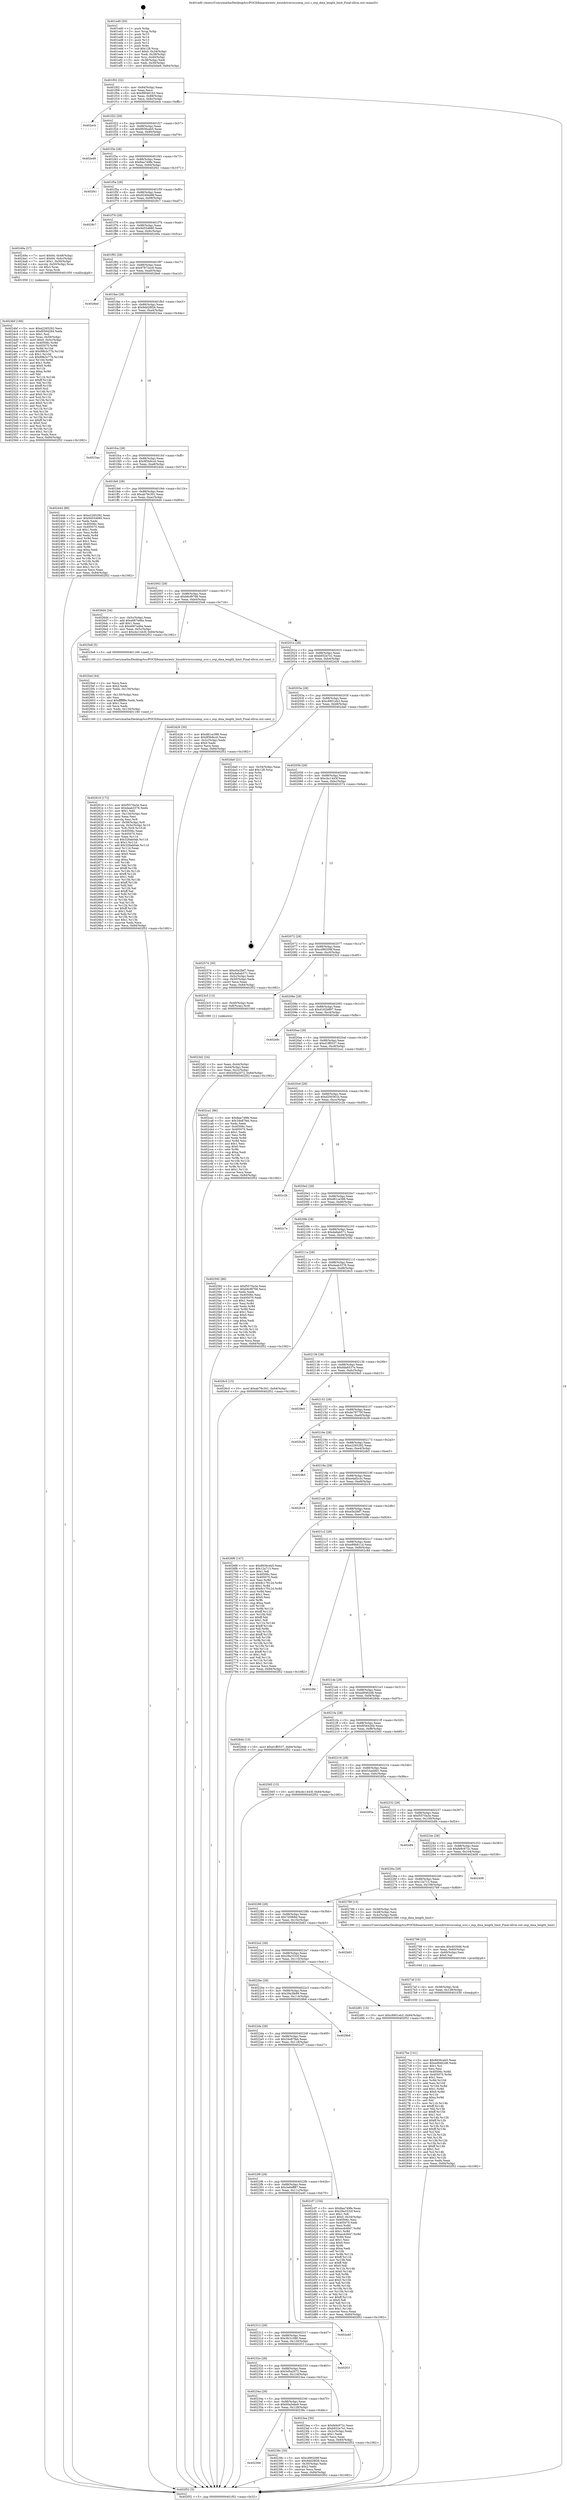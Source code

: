 digraph "0x401ed0" {
  label = "0x401ed0 (/mnt/c/Users/mathe/Desktop/tcc/POCII/binaries/extr_linuxdriversscsiesp_scsi.c_esp_dma_length_limit_Final-ollvm.out::main(0))"
  labelloc = "t"
  node[shape=record]

  Entry [label="",width=0.3,height=0.3,shape=circle,fillcolor=black,style=filled]
  "0x401f02" [label="{
     0x401f02 [32]\l
     | [instrs]\l
     &nbsp;&nbsp;0x401f02 \<+6\>: mov -0x84(%rbp),%eax\l
     &nbsp;&nbsp;0x401f08 \<+2\>: mov %eax,%ecx\l
     &nbsp;&nbsp;0x401f0a \<+6\>: sub $0x88046163,%ecx\l
     &nbsp;&nbsp;0x401f10 \<+6\>: mov %eax,-0x88(%rbp)\l
     &nbsp;&nbsp;0x401f16 \<+6\>: mov %ecx,-0x8c(%rbp)\l
     &nbsp;&nbsp;0x401f1c \<+6\>: je 0000000000402ecb \<main+0xffb\>\l
  }"]
  "0x402ecb" [label="{
     0x402ecb\l
  }", style=dashed]
  "0x401f22" [label="{
     0x401f22 [28]\l
     | [instrs]\l
     &nbsp;&nbsp;0x401f22 \<+5\>: jmp 0000000000401f27 \<main+0x57\>\l
     &nbsp;&nbsp;0x401f27 \<+6\>: mov -0x88(%rbp),%eax\l
     &nbsp;&nbsp;0x401f2d \<+5\>: sub $0x8936ceb5,%eax\l
     &nbsp;&nbsp;0x401f32 \<+6\>: mov %eax,-0x90(%rbp)\l
     &nbsp;&nbsp;0x401f38 \<+6\>: je 0000000000402e48 \<main+0xf78\>\l
  }"]
  Exit [label="",width=0.3,height=0.3,shape=circle,fillcolor=black,style=filled,peripheries=2]
  "0x402e48" [label="{
     0x402e48\l
  }", style=dashed]
  "0x401f3e" [label="{
     0x401f3e [28]\l
     | [instrs]\l
     &nbsp;&nbsp;0x401f3e \<+5\>: jmp 0000000000401f43 \<main+0x73\>\l
     &nbsp;&nbsp;0x401f43 \<+6\>: mov -0x88(%rbp),%eax\l
     &nbsp;&nbsp;0x401f49 \<+5\>: sub $0x8aa749fe,%eax\l
     &nbsp;&nbsp;0x401f4e \<+6\>: mov %eax,-0x94(%rbp)\l
     &nbsp;&nbsp;0x401f54 \<+6\>: je 0000000000402f41 \<main+0x1071\>\l
  }"]
  "0x4027be" [label="{
     0x4027be [141]\l
     | [instrs]\l
     &nbsp;&nbsp;0x4027be \<+5\>: mov $0x8936ceb5,%eax\l
     &nbsp;&nbsp;0x4027c3 \<+5\>: mov $0xed9462d6,%edx\l
     &nbsp;&nbsp;0x4027c8 \<+2\>: mov $0x1,%cl\l
     &nbsp;&nbsp;0x4027ca \<+2\>: xor %esi,%esi\l
     &nbsp;&nbsp;0x4027cc \<+8\>: mov 0x40506c,%r8d\l
     &nbsp;&nbsp;0x4027d4 \<+8\>: mov 0x405070,%r9d\l
     &nbsp;&nbsp;0x4027dc \<+3\>: sub $0x1,%esi\l
     &nbsp;&nbsp;0x4027df \<+3\>: mov %r8d,%r10d\l
     &nbsp;&nbsp;0x4027e2 \<+3\>: add %esi,%r10d\l
     &nbsp;&nbsp;0x4027e5 \<+4\>: imul %r10d,%r8d\l
     &nbsp;&nbsp;0x4027e9 \<+4\>: and $0x1,%r8d\l
     &nbsp;&nbsp;0x4027ed \<+4\>: cmp $0x0,%r8d\l
     &nbsp;&nbsp;0x4027f1 \<+4\>: sete %r11b\l
     &nbsp;&nbsp;0x4027f5 \<+4\>: cmp $0xa,%r9d\l
     &nbsp;&nbsp;0x4027f9 \<+3\>: setl %bl\l
     &nbsp;&nbsp;0x4027fc \<+3\>: mov %r11b,%r14b\l
     &nbsp;&nbsp;0x4027ff \<+4\>: xor $0xff,%r14b\l
     &nbsp;&nbsp;0x402803 \<+3\>: mov %bl,%r15b\l
     &nbsp;&nbsp;0x402806 \<+4\>: xor $0xff,%r15b\l
     &nbsp;&nbsp;0x40280a \<+3\>: xor $0x1,%cl\l
     &nbsp;&nbsp;0x40280d \<+3\>: mov %r14b,%r12b\l
     &nbsp;&nbsp;0x402810 \<+4\>: and $0xff,%r12b\l
     &nbsp;&nbsp;0x402814 \<+3\>: and %cl,%r11b\l
     &nbsp;&nbsp;0x402817 \<+3\>: mov %r15b,%r13b\l
     &nbsp;&nbsp;0x40281a \<+4\>: and $0xff,%r13b\l
     &nbsp;&nbsp;0x40281e \<+2\>: and %cl,%bl\l
     &nbsp;&nbsp;0x402820 \<+3\>: or %r11b,%r12b\l
     &nbsp;&nbsp;0x402823 \<+3\>: or %bl,%r13b\l
     &nbsp;&nbsp;0x402826 \<+3\>: xor %r13b,%r12b\l
     &nbsp;&nbsp;0x402829 \<+3\>: or %r15b,%r14b\l
     &nbsp;&nbsp;0x40282c \<+4\>: xor $0xff,%r14b\l
     &nbsp;&nbsp;0x402830 \<+3\>: or $0x1,%cl\l
     &nbsp;&nbsp;0x402833 \<+3\>: and %cl,%r14b\l
     &nbsp;&nbsp;0x402836 \<+3\>: or %r14b,%r12b\l
     &nbsp;&nbsp;0x402839 \<+4\>: test $0x1,%r12b\l
     &nbsp;&nbsp;0x40283d \<+3\>: cmovne %edx,%eax\l
     &nbsp;&nbsp;0x402840 \<+6\>: mov %eax,-0x84(%rbp)\l
     &nbsp;&nbsp;0x402846 \<+5\>: jmp 0000000000402f52 \<main+0x1082\>\l
  }"]
  "0x402f41" [label="{
     0x402f41\l
  }", style=dashed]
  "0x401f5a" [label="{
     0x401f5a [28]\l
     | [instrs]\l
     &nbsp;&nbsp;0x401f5a \<+5\>: jmp 0000000000401f5f \<main+0x8f\>\l
     &nbsp;&nbsp;0x401f5f \<+6\>: mov -0x88(%rbp),%eax\l
     &nbsp;&nbsp;0x401f65 \<+5\>: sub $0x92494d8f,%eax\l
     &nbsp;&nbsp;0x401f6a \<+6\>: mov %eax,-0x98(%rbp)\l
     &nbsp;&nbsp;0x401f70 \<+6\>: je 00000000004029c7 \<main+0xaf7\>\l
  }"]
  "0x4027af" [label="{
     0x4027af [15]\l
     | [instrs]\l
     &nbsp;&nbsp;0x4027af \<+4\>: mov -0x58(%rbp),%rdi\l
     &nbsp;&nbsp;0x4027b3 \<+6\>: mov %eax,-0x138(%rbp)\l
     &nbsp;&nbsp;0x4027b9 \<+5\>: call 0000000000401030 \<free@plt\>\l
     | [calls]\l
     &nbsp;&nbsp;0x401030 \{1\} (unknown)\l
  }"]
  "0x4029c7" [label="{
     0x4029c7\l
  }", style=dashed]
  "0x401f76" [label="{
     0x401f76 [28]\l
     | [instrs]\l
     &nbsp;&nbsp;0x401f76 \<+5\>: jmp 0000000000401f7b \<main+0xab\>\l
     &nbsp;&nbsp;0x401f7b \<+6\>: mov -0x88(%rbp),%eax\l
     &nbsp;&nbsp;0x401f81 \<+5\>: sub $0x94554680,%eax\l
     &nbsp;&nbsp;0x401f86 \<+6\>: mov %eax,-0x9c(%rbp)\l
     &nbsp;&nbsp;0x401f8c \<+6\>: je 000000000040249a \<main+0x5ca\>\l
  }"]
  "0x402798" [label="{
     0x402798 [23]\l
     | [instrs]\l
     &nbsp;&nbsp;0x402798 \<+10\>: movabs $0x4030d6,%rdi\l
     &nbsp;&nbsp;0x4027a2 \<+3\>: mov %eax,-0x60(%rbp)\l
     &nbsp;&nbsp;0x4027a5 \<+3\>: mov -0x60(%rbp),%esi\l
     &nbsp;&nbsp;0x4027a8 \<+2\>: mov $0x0,%al\l
     &nbsp;&nbsp;0x4027aa \<+5\>: call 0000000000401040 \<printf@plt\>\l
     | [calls]\l
     &nbsp;&nbsp;0x401040 \{1\} (unknown)\l
  }"]
  "0x40249a" [label="{
     0x40249a [37]\l
     | [instrs]\l
     &nbsp;&nbsp;0x40249a \<+7\>: movl $0x64,-0x48(%rbp)\l
     &nbsp;&nbsp;0x4024a1 \<+7\>: movl $0x64,-0x4c(%rbp)\l
     &nbsp;&nbsp;0x4024a8 \<+7\>: movl $0x1,-0x50(%rbp)\l
     &nbsp;&nbsp;0x4024af \<+4\>: movslq -0x50(%rbp),%rax\l
     &nbsp;&nbsp;0x4024b3 \<+4\>: shl $0x3,%rax\l
     &nbsp;&nbsp;0x4024b7 \<+3\>: mov %rax,%rdi\l
     &nbsp;&nbsp;0x4024ba \<+5\>: call 0000000000401050 \<malloc@plt\>\l
     | [calls]\l
     &nbsp;&nbsp;0x401050 \{1\} (unknown)\l
  }"]
  "0x401f92" [label="{
     0x401f92 [28]\l
     | [instrs]\l
     &nbsp;&nbsp;0x401f92 \<+5\>: jmp 0000000000401f97 \<main+0xc7\>\l
     &nbsp;&nbsp;0x401f97 \<+6\>: mov -0x88(%rbp),%eax\l
     &nbsp;&nbsp;0x401f9d \<+5\>: sub $0x97872ec9,%eax\l
     &nbsp;&nbsp;0x401fa2 \<+6\>: mov %eax,-0xa0(%rbp)\l
     &nbsp;&nbsp;0x401fa8 \<+6\>: je 00000000004028ed \<main+0xa1d\>\l
  }"]
  "0x402619" [label="{
     0x402619 [172]\l
     | [instrs]\l
     &nbsp;&nbsp;0x402619 \<+5\>: mov $0xf5570a3e,%ecx\l
     &nbsp;&nbsp;0x40261e \<+5\>: mov $0xdaab3376,%edx\l
     &nbsp;&nbsp;0x402623 \<+3\>: mov $0x1,%dil\l
     &nbsp;&nbsp;0x402626 \<+6\>: mov -0x134(%rbp),%esi\l
     &nbsp;&nbsp;0x40262c \<+3\>: imul %eax,%esi\l
     &nbsp;&nbsp;0x40262f \<+3\>: movslq %esi,%r8\l
     &nbsp;&nbsp;0x402632 \<+4\>: mov -0x58(%rbp),%r9\l
     &nbsp;&nbsp;0x402636 \<+4\>: movslq -0x5c(%rbp),%r10\l
     &nbsp;&nbsp;0x40263a \<+4\>: mov %r8,(%r9,%r10,8)\l
     &nbsp;&nbsp;0x40263e \<+7\>: mov 0x40506c,%eax\l
     &nbsp;&nbsp;0x402645 \<+7\>: mov 0x405070,%esi\l
     &nbsp;&nbsp;0x40264c \<+3\>: mov %eax,%r11d\l
     &nbsp;&nbsp;0x40264f \<+7\>: sub $0x326ab0ab,%r11d\l
     &nbsp;&nbsp;0x402656 \<+4\>: sub $0x1,%r11d\l
     &nbsp;&nbsp;0x40265a \<+7\>: add $0x326ab0ab,%r11d\l
     &nbsp;&nbsp;0x402661 \<+4\>: imul %r11d,%eax\l
     &nbsp;&nbsp;0x402665 \<+3\>: and $0x1,%eax\l
     &nbsp;&nbsp;0x402668 \<+3\>: cmp $0x0,%eax\l
     &nbsp;&nbsp;0x40266b \<+3\>: sete %bl\l
     &nbsp;&nbsp;0x40266e \<+3\>: cmp $0xa,%esi\l
     &nbsp;&nbsp;0x402671 \<+4\>: setl %r14b\l
     &nbsp;&nbsp;0x402675 \<+3\>: mov %bl,%r15b\l
     &nbsp;&nbsp;0x402678 \<+4\>: xor $0xff,%r15b\l
     &nbsp;&nbsp;0x40267c \<+3\>: mov %r14b,%r12b\l
     &nbsp;&nbsp;0x40267f \<+4\>: xor $0xff,%r12b\l
     &nbsp;&nbsp;0x402683 \<+4\>: xor $0x1,%dil\l
     &nbsp;&nbsp;0x402687 \<+3\>: mov %r15b,%r13b\l
     &nbsp;&nbsp;0x40268a \<+4\>: and $0xff,%r13b\l
     &nbsp;&nbsp;0x40268e \<+3\>: and %dil,%bl\l
     &nbsp;&nbsp;0x402691 \<+3\>: mov %r12b,%al\l
     &nbsp;&nbsp;0x402694 \<+2\>: and $0xff,%al\l
     &nbsp;&nbsp;0x402696 \<+3\>: and %dil,%r14b\l
     &nbsp;&nbsp;0x402699 \<+3\>: or %bl,%r13b\l
     &nbsp;&nbsp;0x40269c \<+3\>: or %r14b,%al\l
     &nbsp;&nbsp;0x40269f \<+3\>: xor %al,%r13b\l
     &nbsp;&nbsp;0x4026a2 \<+3\>: or %r12b,%r15b\l
     &nbsp;&nbsp;0x4026a5 \<+4\>: xor $0xff,%r15b\l
     &nbsp;&nbsp;0x4026a9 \<+4\>: or $0x1,%dil\l
     &nbsp;&nbsp;0x4026ad \<+3\>: and %dil,%r15b\l
     &nbsp;&nbsp;0x4026b0 \<+3\>: or %r15b,%r13b\l
     &nbsp;&nbsp;0x4026b3 \<+4\>: test $0x1,%r13b\l
     &nbsp;&nbsp;0x4026b7 \<+3\>: cmovne %edx,%ecx\l
     &nbsp;&nbsp;0x4026ba \<+6\>: mov %ecx,-0x84(%rbp)\l
     &nbsp;&nbsp;0x4026c0 \<+5\>: jmp 0000000000402f52 \<main+0x1082\>\l
  }"]
  "0x4028ed" [label="{
     0x4028ed\l
  }", style=dashed]
  "0x401fae" [label="{
     0x401fae [28]\l
     | [instrs]\l
     &nbsp;&nbsp;0x401fae \<+5\>: jmp 0000000000401fb3 \<main+0xe3\>\l
     &nbsp;&nbsp;0x401fb3 \<+6\>: mov -0x88(%rbp),%eax\l
     &nbsp;&nbsp;0x401fb9 \<+5\>: sub $0x9dd28f26,%eax\l
     &nbsp;&nbsp;0x401fbe \<+6\>: mov %eax,-0xa4(%rbp)\l
     &nbsp;&nbsp;0x401fc4 \<+6\>: je 00000000004023aa \<main+0x4da\>\l
  }"]
  "0x4025ed" [label="{
     0x4025ed [44]\l
     | [instrs]\l
     &nbsp;&nbsp;0x4025ed \<+2\>: xor %ecx,%ecx\l
     &nbsp;&nbsp;0x4025ef \<+5\>: mov $0x2,%edx\l
     &nbsp;&nbsp;0x4025f4 \<+6\>: mov %edx,-0x130(%rbp)\l
     &nbsp;&nbsp;0x4025fa \<+1\>: cltd\l
     &nbsp;&nbsp;0x4025fb \<+6\>: mov -0x130(%rbp),%esi\l
     &nbsp;&nbsp;0x402601 \<+2\>: idiv %esi\l
     &nbsp;&nbsp;0x402603 \<+6\>: imul $0xfffffffe,%edx,%edx\l
     &nbsp;&nbsp;0x402609 \<+3\>: sub $0x1,%ecx\l
     &nbsp;&nbsp;0x40260c \<+2\>: sub %ecx,%edx\l
     &nbsp;&nbsp;0x40260e \<+6\>: mov %edx,-0x134(%rbp)\l
     &nbsp;&nbsp;0x402614 \<+5\>: call 0000000000401160 \<next_i\>\l
     | [calls]\l
     &nbsp;&nbsp;0x401160 \{1\} (/mnt/c/Users/mathe/Desktop/tcc/POCII/binaries/extr_linuxdriversscsiesp_scsi.c_esp_dma_length_limit_Final-ollvm.out::next_i)\l
  }"]
  "0x4023aa" [label="{
     0x4023aa\l
  }", style=dashed]
  "0x401fca" [label="{
     0x401fca [28]\l
     | [instrs]\l
     &nbsp;&nbsp;0x401fca \<+5\>: jmp 0000000000401fcf \<main+0xff\>\l
     &nbsp;&nbsp;0x401fcf \<+6\>: mov -0x88(%rbp),%eax\l
     &nbsp;&nbsp;0x401fd5 \<+5\>: sub $0x9f3b9cc0,%eax\l
     &nbsp;&nbsp;0x401fda \<+6\>: mov %eax,-0xa8(%rbp)\l
     &nbsp;&nbsp;0x401fe0 \<+6\>: je 0000000000402444 \<main+0x574\>\l
  }"]
  "0x4024bf" [label="{
     0x4024bf [166]\l
     | [instrs]\l
     &nbsp;&nbsp;0x4024bf \<+5\>: mov $0xe2265292,%ecx\l
     &nbsp;&nbsp;0x4024c4 \<+5\>: mov $0xf0564284,%edx\l
     &nbsp;&nbsp;0x4024c9 \<+3\>: mov $0x1,%sil\l
     &nbsp;&nbsp;0x4024cc \<+4\>: mov %rax,-0x58(%rbp)\l
     &nbsp;&nbsp;0x4024d0 \<+7\>: movl $0x0,-0x5c(%rbp)\l
     &nbsp;&nbsp;0x4024d7 \<+8\>: mov 0x40506c,%r8d\l
     &nbsp;&nbsp;0x4024df \<+8\>: mov 0x405070,%r9d\l
     &nbsp;&nbsp;0x4024e7 \<+3\>: mov %r8d,%r10d\l
     &nbsp;&nbsp;0x4024ea \<+7\>: add $0x99b3c77b,%r10d\l
     &nbsp;&nbsp;0x4024f1 \<+4\>: sub $0x1,%r10d\l
     &nbsp;&nbsp;0x4024f5 \<+7\>: sub $0x99b3c77b,%r10d\l
     &nbsp;&nbsp;0x4024fc \<+4\>: imul %r10d,%r8d\l
     &nbsp;&nbsp;0x402500 \<+4\>: and $0x1,%r8d\l
     &nbsp;&nbsp;0x402504 \<+4\>: cmp $0x0,%r8d\l
     &nbsp;&nbsp;0x402508 \<+4\>: sete %r11b\l
     &nbsp;&nbsp;0x40250c \<+4\>: cmp $0xa,%r9d\l
     &nbsp;&nbsp;0x402510 \<+3\>: setl %bl\l
     &nbsp;&nbsp;0x402513 \<+3\>: mov %r11b,%r14b\l
     &nbsp;&nbsp;0x402516 \<+4\>: xor $0xff,%r14b\l
     &nbsp;&nbsp;0x40251a \<+3\>: mov %bl,%r15b\l
     &nbsp;&nbsp;0x40251d \<+4\>: xor $0xff,%r15b\l
     &nbsp;&nbsp;0x402521 \<+4\>: xor $0x0,%sil\l
     &nbsp;&nbsp;0x402525 \<+3\>: mov %r14b,%r12b\l
     &nbsp;&nbsp;0x402528 \<+4\>: and $0x0,%r12b\l
     &nbsp;&nbsp;0x40252c \<+3\>: and %sil,%r11b\l
     &nbsp;&nbsp;0x40252f \<+3\>: mov %r15b,%r13b\l
     &nbsp;&nbsp;0x402532 \<+4\>: and $0x0,%r13b\l
     &nbsp;&nbsp;0x402536 \<+3\>: and %sil,%bl\l
     &nbsp;&nbsp;0x402539 \<+3\>: or %r11b,%r12b\l
     &nbsp;&nbsp;0x40253c \<+3\>: or %bl,%r13b\l
     &nbsp;&nbsp;0x40253f \<+3\>: xor %r13b,%r12b\l
     &nbsp;&nbsp;0x402542 \<+3\>: or %r15b,%r14b\l
     &nbsp;&nbsp;0x402545 \<+4\>: xor $0xff,%r14b\l
     &nbsp;&nbsp;0x402549 \<+4\>: or $0x0,%sil\l
     &nbsp;&nbsp;0x40254d \<+3\>: and %sil,%r14b\l
     &nbsp;&nbsp;0x402550 \<+3\>: or %r14b,%r12b\l
     &nbsp;&nbsp;0x402553 \<+4\>: test $0x1,%r12b\l
     &nbsp;&nbsp;0x402557 \<+3\>: cmovne %edx,%ecx\l
     &nbsp;&nbsp;0x40255a \<+6\>: mov %ecx,-0x84(%rbp)\l
     &nbsp;&nbsp;0x402560 \<+5\>: jmp 0000000000402f52 \<main+0x1082\>\l
  }"]
  "0x402444" [label="{
     0x402444 [86]\l
     | [instrs]\l
     &nbsp;&nbsp;0x402444 \<+5\>: mov $0xe2265292,%eax\l
     &nbsp;&nbsp;0x402449 \<+5\>: mov $0x94554680,%ecx\l
     &nbsp;&nbsp;0x40244e \<+2\>: xor %edx,%edx\l
     &nbsp;&nbsp;0x402450 \<+7\>: mov 0x40506c,%esi\l
     &nbsp;&nbsp;0x402457 \<+7\>: mov 0x405070,%edi\l
     &nbsp;&nbsp;0x40245e \<+3\>: sub $0x1,%edx\l
     &nbsp;&nbsp;0x402461 \<+3\>: mov %esi,%r8d\l
     &nbsp;&nbsp;0x402464 \<+3\>: add %edx,%r8d\l
     &nbsp;&nbsp;0x402467 \<+4\>: imul %r8d,%esi\l
     &nbsp;&nbsp;0x40246b \<+3\>: and $0x1,%esi\l
     &nbsp;&nbsp;0x40246e \<+3\>: cmp $0x0,%esi\l
     &nbsp;&nbsp;0x402471 \<+4\>: sete %r9b\l
     &nbsp;&nbsp;0x402475 \<+3\>: cmp $0xa,%edi\l
     &nbsp;&nbsp;0x402478 \<+4\>: setl %r10b\l
     &nbsp;&nbsp;0x40247c \<+3\>: mov %r9b,%r11b\l
     &nbsp;&nbsp;0x40247f \<+3\>: and %r10b,%r11b\l
     &nbsp;&nbsp;0x402482 \<+3\>: xor %r10b,%r9b\l
     &nbsp;&nbsp;0x402485 \<+3\>: or %r9b,%r11b\l
     &nbsp;&nbsp;0x402488 \<+4\>: test $0x1,%r11b\l
     &nbsp;&nbsp;0x40248c \<+3\>: cmovne %ecx,%eax\l
     &nbsp;&nbsp;0x40248f \<+6\>: mov %eax,-0x84(%rbp)\l
     &nbsp;&nbsp;0x402495 \<+5\>: jmp 0000000000402f52 \<main+0x1082\>\l
  }"]
  "0x401fe6" [label="{
     0x401fe6 [28]\l
     | [instrs]\l
     &nbsp;&nbsp;0x401fe6 \<+5\>: jmp 0000000000401feb \<main+0x11b\>\l
     &nbsp;&nbsp;0x401feb \<+6\>: mov -0x88(%rbp),%eax\l
     &nbsp;&nbsp;0x401ff1 \<+5\>: sub $0xab79c301,%eax\l
     &nbsp;&nbsp;0x401ff6 \<+6\>: mov %eax,-0xac(%rbp)\l
     &nbsp;&nbsp;0x401ffc \<+6\>: je 00000000004026d4 \<main+0x804\>\l
  }"]
  "0x4023d2" [label="{
     0x4023d2 [24]\l
     | [instrs]\l
     &nbsp;&nbsp;0x4023d2 \<+3\>: mov %eax,-0x44(%rbp)\l
     &nbsp;&nbsp;0x4023d5 \<+3\>: mov -0x44(%rbp),%eax\l
     &nbsp;&nbsp;0x4023d8 \<+3\>: mov %eax,-0x2c(%rbp)\l
     &nbsp;&nbsp;0x4023db \<+10\>: movl $0x5d5a2072,-0x84(%rbp)\l
     &nbsp;&nbsp;0x4023e5 \<+5\>: jmp 0000000000402f52 \<main+0x1082\>\l
  }"]
  "0x4026d4" [label="{
     0x4026d4 [34]\l
     | [instrs]\l
     &nbsp;&nbsp;0x4026d4 \<+3\>: mov -0x5c(%rbp),%eax\l
     &nbsp;&nbsp;0x4026d7 \<+5\>: add $0xe687a46a,%eax\l
     &nbsp;&nbsp;0x4026dc \<+3\>: add $0x1,%eax\l
     &nbsp;&nbsp;0x4026df \<+5\>: sub $0xe687a46a,%eax\l
     &nbsp;&nbsp;0x4026e4 \<+3\>: mov %eax,-0x5c(%rbp)\l
     &nbsp;&nbsp;0x4026e7 \<+10\>: movl $0xcbc1443f,-0x84(%rbp)\l
     &nbsp;&nbsp;0x4026f1 \<+5\>: jmp 0000000000402f52 \<main+0x1082\>\l
  }"]
  "0x402002" [label="{
     0x402002 [28]\l
     | [instrs]\l
     &nbsp;&nbsp;0x402002 \<+5\>: jmp 0000000000402007 \<main+0x137\>\l
     &nbsp;&nbsp;0x402007 \<+6\>: mov -0x88(%rbp),%eax\l
     &nbsp;&nbsp;0x40200d \<+5\>: sub $0xb6cf9768,%eax\l
     &nbsp;&nbsp;0x402012 \<+6\>: mov %eax,-0xb0(%rbp)\l
     &nbsp;&nbsp;0x402018 \<+6\>: je 00000000004025e8 \<main+0x718\>\l
  }"]
  "0x401ed0" [label="{
     0x401ed0 [50]\l
     | [instrs]\l
     &nbsp;&nbsp;0x401ed0 \<+1\>: push %rbp\l
     &nbsp;&nbsp;0x401ed1 \<+3\>: mov %rsp,%rbp\l
     &nbsp;&nbsp;0x401ed4 \<+2\>: push %r15\l
     &nbsp;&nbsp;0x401ed6 \<+2\>: push %r14\l
     &nbsp;&nbsp;0x401ed8 \<+2\>: push %r13\l
     &nbsp;&nbsp;0x401eda \<+2\>: push %r12\l
     &nbsp;&nbsp;0x401edc \<+1\>: push %rbx\l
     &nbsp;&nbsp;0x401edd \<+7\>: sub $0x128,%rsp\l
     &nbsp;&nbsp;0x401ee4 \<+7\>: movl $0x0,-0x34(%rbp)\l
     &nbsp;&nbsp;0x401eeb \<+3\>: mov %edi,-0x38(%rbp)\l
     &nbsp;&nbsp;0x401eee \<+4\>: mov %rsi,-0x40(%rbp)\l
     &nbsp;&nbsp;0x401ef2 \<+3\>: mov -0x38(%rbp),%edi\l
     &nbsp;&nbsp;0x401ef5 \<+3\>: mov %edi,-0x30(%rbp)\l
     &nbsp;&nbsp;0x401ef8 \<+10\>: movl $0x60a5ebe9,-0x84(%rbp)\l
  }"]
  "0x4025e8" [label="{
     0x4025e8 [5]\l
     | [instrs]\l
     &nbsp;&nbsp;0x4025e8 \<+5\>: call 0000000000401160 \<next_i\>\l
     | [calls]\l
     &nbsp;&nbsp;0x401160 \{1\} (/mnt/c/Users/mathe/Desktop/tcc/POCII/binaries/extr_linuxdriversscsiesp_scsi.c_esp_dma_length_limit_Final-ollvm.out::next_i)\l
  }"]
  "0x40201e" [label="{
     0x40201e [28]\l
     | [instrs]\l
     &nbsp;&nbsp;0x40201e \<+5\>: jmp 0000000000402023 \<main+0x153\>\l
     &nbsp;&nbsp;0x402023 \<+6\>: mov -0x88(%rbp),%eax\l
     &nbsp;&nbsp;0x402029 \<+5\>: sub $0xb932e7e1,%eax\l
     &nbsp;&nbsp;0x40202e \<+6\>: mov %eax,-0xb4(%rbp)\l
     &nbsp;&nbsp;0x402034 \<+6\>: je 0000000000402426 \<main+0x556\>\l
  }"]
  "0x402f52" [label="{
     0x402f52 [5]\l
     | [instrs]\l
     &nbsp;&nbsp;0x402f52 \<+5\>: jmp 0000000000401f02 \<main+0x32\>\l
  }"]
  "0x402426" [label="{
     0x402426 [30]\l
     | [instrs]\l
     &nbsp;&nbsp;0x402426 \<+5\>: mov $0xd81ce388,%eax\l
     &nbsp;&nbsp;0x40242b \<+5\>: mov $0x9f3b9cc0,%ecx\l
     &nbsp;&nbsp;0x402430 \<+3\>: mov -0x2c(%rbp),%edx\l
     &nbsp;&nbsp;0x402433 \<+3\>: cmp $0x0,%edx\l
     &nbsp;&nbsp;0x402436 \<+3\>: cmove %ecx,%eax\l
     &nbsp;&nbsp;0x402439 \<+6\>: mov %eax,-0x84(%rbp)\l
     &nbsp;&nbsp;0x40243f \<+5\>: jmp 0000000000402f52 \<main+0x1082\>\l
  }"]
  "0x40203a" [label="{
     0x40203a [28]\l
     | [instrs]\l
     &nbsp;&nbsp;0x40203a \<+5\>: jmp 000000000040203f \<main+0x16f\>\l
     &nbsp;&nbsp;0x40203f \<+6\>: mov -0x88(%rbp),%eax\l
     &nbsp;&nbsp;0x402045 \<+5\>: sub $0xc8901eb3,%eax\l
     &nbsp;&nbsp;0x40204a \<+6\>: mov %eax,-0xb8(%rbp)\l
     &nbsp;&nbsp;0x402050 \<+6\>: je 0000000000402da0 \<main+0xed0\>\l
  }"]
  "0x402366" [label="{
     0x402366\l
  }", style=dashed]
  "0x402da0" [label="{
     0x402da0 [21]\l
     | [instrs]\l
     &nbsp;&nbsp;0x402da0 \<+3\>: mov -0x34(%rbp),%eax\l
     &nbsp;&nbsp;0x402da3 \<+7\>: add $0x128,%rsp\l
     &nbsp;&nbsp;0x402daa \<+1\>: pop %rbx\l
     &nbsp;&nbsp;0x402dab \<+2\>: pop %r12\l
     &nbsp;&nbsp;0x402dad \<+2\>: pop %r13\l
     &nbsp;&nbsp;0x402daf \<+2\>: pop %r14\l
     &nbsp;&nbsp;0x402db1 \<+2\>: pop %r15\l
     &nbsp;&nbsp;0x402db3 \<+1\>: pop %rbp\l
     &nbsp;&nbsp;0x402db4 \<+1\>: ret\l
  }"]
  "0x402056" [label="{
     0x402056 [28]\l
     | [instrs]\l
     &nbsp;&nbsp;0x402056 \<+5\>: jmp 000000000040205b \<main+0x18b\>\l
     &nbsp;&nbsp;0x40205b \<+6\>: mov -0x88(%rbp),%eax\l
     &nbsp;&nbsp;0x402061 \<+5\>: sub $0xcbc1443f,%eax\l
     &nbsp;&nbsp;0x402066 \<+6\>: mov %eax,-0xbc(%rbp)\l
     &nbsp;&nbsp;0x40206c \<+6\>: je 0000000000402574 \<main+0x6a4\>\l
  }"]
  "0x40238c" [label="{
     0x40238c [30]\l
     | [instrs]\l
     &nbsp;&nbsp;0x40238c \<+5\>: mov $0xcd90209f,%eax\l
     &nbsp;&nbsp;0x402391 \<+5\>: mov $0x9dd28f26,%ecx\l
     &nbsp;&nbsp;0x402396 \<+3\>: mov -0x30(%rbp),%edx\l
     &nbsp;&nbsp;0x402399 \<+3\>: cmp $0x2,%edx\l
     &nbsp;&nbsp;0x40239c \<+3\>: cmovne %ecx,%eax\l
     &nbsp;&nbsp;0x40239f \<+6\>: mov %eax,-0x84(%rbp)\l
     &nbsp;&nbsp;0x4023a5 \<+5\>: jmp 0000000000402f52 \<main+0x1082\>\l
  }"]
  "0x402574" [label="{
     0x402574 [30]\l
     | [instrs]\l
     &nbsp;&nbsp;0x402574 \<+5\>: mov $0xe5e2fef7,%eax\l
     &nbsp;&nbsp;0x402579 \<+5\>: mov $0xda6ab571,%ecx\l
     &nbsp;&nbsp;0x40257e \<+3\>: mov -0x5c(%rbp),%edx\l
     &nbsp;&nbsp;0x402581 \<+3\>: cmp -0x50(%rbp),%edx\l
     &nbsp;&nbsp;0x402584 \<+3\>: cmovl %ecx,%eax\l
     &nbsp;&nbsp;0x402587 \<+6\>: mov %eax,-0x84(%rbp)\l
     &nbsp;&nbsp;0x40258d \<+5\>: jmp 0000000000402f52 \<main+0x1082\>\l
  }"]
  "0x402072" [label="{
     0x402072 [28]\l
     | [instrs]\l
     &nbsp;&nbsp;0x402072 \<+5\>: jmp 0000000000402077 \<main+0x1a7\>\l
     &nbsp;&nbsp;0x402077 \<+6\>: mov -0x88(%rbp),%eax\l
     &nbsp;&nbsp;0x40207d \<+5\>: sub $0xcd90209f,%eax\l
     &nbsp;&nbsp;0x402082 \<+6\>: mov %eax,-0xc0(%rbp)\l
     &nbsp;&nbsp;0x402088 \<+6\>: je 00000000004023c5 \<main+0x4f5\>\l
  }"]
  "0x40234a" [label="{
     0x40234a [28]\l
     | [instrs]\l
     &nbsp;&nbsp;0x40234a \<+5\>: jmp 000000000040234f \<main+0x47f\>\l
     &nbsp;&nbsp;0x40234f \<+6\>: mov -0x88(%rbp),%eax\l
     &nbsp;&nbsp;0x402355 \<+5\>: sub $0x60a5ebe9,%eax\l
     &nbsp;&nbsp;0x40235a \<+6\>: mov %eax,-0x128(%rbp)\l
     &nbsp;&nbsp;0x402360 \<+6\>: je 000000000040238c \<main+0x4bc\>\l
  }"]
  "0x4023c5" [label="{
     0x4023c5 [13]\l
     | [instrs]\l
     &nbsp;&nbsp;0x4023c5 \<+4\>: mov -0x40(%rbp),%rax\l
     &nbsp;&nbsp;0x4023c9 \<+4\>: mov 0x8(%rax),%rdi\l
     &nbsp;&nbsp;0x4023cd \<+5\>: call 0000000000401060 \<atoi@plt\>\l
     | [calls]\l
     &nbsp;&nbsp;0x401060 \{1\} (unknown)\l
  }"]
  "0x40208e" [label="{
     0x40208e [28]\l
     | [instrs]\l
     &nbsp;&nbsp;0x40208e \<+5\>: jmp 0000000000402093 \<main+0x1c3\>\l
     &nbsp;&nbsp;0x402093 \<+6\>: mov -0x88(%rbp),%eax\l
     &nbsp;&nbsp;0x402099 \<+5\>: sub $0xd162b897,%eax\l
     &nbsp;&nbsp;0x40209e \<+6\>: mov %eax,-0xc4(%rbp)\l
     &nbsp;&nbsp;0x4020a4 \<+6\>: je 0000000000402e8c \<main+0xfbc\>\l
  }"]
  "0x4023ea" [label="{
     0x4023ea [30]\l
     | [instrs]\l
     &nbsp;&nbsp;0x4023ea \<+5\>: mov $0xfe9c972c,%eax\l
     &nbsp;&nbsp;0x4023ef \<+5\>: mov $0xb932e7e1,%ecx\l
     &nbsp;&nbsp;0x4023f4 \<+3\>: mov -0x2c(%rbp),%edx\l
     &nbsp;&nbsp;0x4023f7 \<+3\>: cmp $0x1,%edx\l
     &nbsp;&nbsp;0x4023fa \<+3\>: cmovl %ecx,%eax\l
     &nbsp;&nbsp;0x4023fd \<+6\>: mov %eax,-0x84(%rbp)\l
     &nbsp;&nbsp;0x402403 \<+5\>: jmp 0000000000402f52 \<main+0x1082\>\l
  }"]
  "0x402e8c" [label="{
     0x402e8c\l
  }", style=dashed]
  "0x4020aa" [label="{
     0x4020aa [28]\l
     | [instrs]\l
     &nbsp;&nbsp;0x4020aa \<+5\>: jmp 00000000004020af \<main+0x1df\>\l
     &nbsp;&nbsp;0x4020af \<+6\>: mov -0x88(%rbp),%eax\l
     &nbsp;&nbsp;0x4020b5 \<+5\>: sub $0xd1ff0537,%eax\l
     &nbsp;&nbsp;0x4020ba \<+6\>: mov %eax,-0xc8(%rbp)\l
     &nbsp;&nbsp;0x4020c0 \<+6\>: je 0000000000402ca1 \<main+0xdd1\>\l
  }"]
  "0x40232e" [label="{
     0x40232e [28]\l
     | [instrs]\l
     &nbsp;&nbsp;0x40232e \<+5\>: jmp 0000000000402333 \<main+0x463\>\l
     &nbsp;&nbsp;0x402333 \<+6\>: mov -0x88(%rbp),%eax\l
     &nbsp;&nbsp;0x402339 \<+5\>: sub $0x5d5a2072,%eax\l
     &nbsp;&nbsp;0x40233e \<+6\>: mov %eax,-0x124(%rbp)\l
     &nbsp;&nbsp;0x402344 \<+6\>: je 00000000004023ea \<main+0x51a\>\l
  }"]
  "0x402ca1" [label="{
     0x402ca1 [86]\l
     | [instrs]\l
     &nbsp;&nbsp;0x402ca1 \<+5\>: mov $0x8aa749fe,%eax\l
     &nbsp;&nbsp;0x402ca6 \<+5\>: mov $0x34e87feb,%ecx\l
     &nbsp;&nbsp;0x402cab \<+2\>: xor %edx,%edx\l
     &nbsp;&nbsp;0x402cad \<+7\>: mov 0x40506c,%esi\l
     &nbsp;&nbsp;0x402cb4 \<+7\>: mov 0x405070,%edi\l
     &nbsp;&nbsp;0x402cbb \<+3\>: sub $0x1,%edx\l
     &nbsp;&nbsp;0x402cbe \<+3\>: mov %esi,%r8d\l
     &nbsp;&nbsp;0x402cc1 \<+3\>: add %edx,%r8d\l
     &nbsp;&nbsp;0x402cc4 \<+4\>: imul %r8d,%esi\l
     &nbsp;&nbsp;0x402cc8 \<+3\>: and $0x1,%esi\l
     &nbsp;&nbsp;0x402ccb \<+3\>: cmp $0x0,%esi\l
     &nbsp;&nbsp;0x402cce \<+4\>: sete %r9b\l
     &nbsp;&nbsp;0x402cd2 \<+3\>: cmp $0xa,%edi\l
     &nbsp;&nbsp;0x402cd5 \<+4\>: setl %r10b\l
     &nbsp;&nbsp;0x402cd9 \<+3\>: mov %r9b,%r11b\l
     &nbsp;&nbsp;0x402cdc \<+3\>: and %r10b,%r11b\l
     &nbsp;&nbsp;0x402cdf \<+3\>: xor %r10b,%r9b\l
     &nbsp;&nbsp;0x402ce2 \<+3\>: or %r9b,%r11b\l
     &nbsp;&nbsp;0x402ce5 \<+4\>: test $0x1,%r11b\l
     &nbsp;&nbsp;0x402ce9 \<+3\>: cmovne %ecx,%eax\l
     &nbsp;&nbsp;0x402cec \<+6\>: mov %eax,-0x84(%rbp)\l
     &nbsp;&nbsp;0x402cf2 \<+5\>: jmp 0000000000402f52 \<main+0x1082\>\l
  }"]
  "0x4020c6" [label="{
     0x4020c6 [28]\l
     | [instrs]\l
     &nbsp;&nbsp;0x4020c6 \<+5\>: jmp 00000000004020cb \<main+0x1fb\>\l
     &nbsp;&nbsp;0x4020cb \<+6\>: mov -0x88(%rbp),%eax\l
     &nbsp;&nbsp;0x4020d1 \<+5\>: sub $0xd200361b,%eax\l
     &nbsp;&nbsp;0x4020d6 \<+6\>: mov %eax,-0xcc(%rbp)\l
     &nbsp;&nbsp;0x4020dc \<+6\>: je 0000000000402c2b \<main+0xd5b\>\l
  }"]
  "0x402f1f" [label="{
     0x402f1f\l
  }", style=dashed]
  "0x402c2b" [label="{
     0x402c2b\l
  }", style=dashed]
  "0x4020e2" [label="{
     0x4020e2 [28]\l
     | [instrs]\l
     &nbsp;&nbsp;0x4020e2 \<+5\>: jmp 00000000004020e7 \<main+0x217\>\l
     &nbsp;&nbsp;0x4020e7 \<+6\>: mov -0x88(%rbp),%eax\l
     &nbsp;&nbsp;0x4020ed \<+5\>: sub $0xd81ce388,%eax\l
     &nbsp;&nbsp;0x4020f2 \<+6\>: mov %eax,-0xd0(%rbp)\l
     &nbsp;&nbsp;0x4020f8 \<+6\>: je 0000000000402c7e \<main+0xdae\>\l
  }"]
  "0x402312" [label="{
     0x402312 [28]\l
     | [instrs]\l
     &nbsp;&nbsp;0x402312 \<+5\>: jmp 0000000000402317 \<main+0x447\>\l
     &nbsp;&nbsp;0x402317 \<+6\>: mov -0x88(%rbp),%eax\l
     &nbsp;&nbsp;0x40231d \<+5\>: sub $0x3fc31090,%eax\l
     &nbsp;&nbsp;0x402322 \<+6\>: mov %eax,-0x120(%rbp)\l
     &nbsp;&nbsp;0x402328 \<+6\>: je 0000000000402f1f \<main+0x104f\>\l
  }"]
  "0x402c7e" [label="{
     0x402c7e\l
  }", style=dashed]
  "0x4020fe" [label="{
     0x4020fe [28]\l
     | [instrs]\l
     &nbsp;&nbsp;0x4020fe \<+5\>: jmp 0000000000402103 \<main+0x233\>\l
     &nbsp;&nbsp;0x402103 \<+6\>: mov -0x88(%rbp),%eax\l
     &nbsp;&nbsp;0x402109 \<+5\>: sub $0xda6ab571,%eax\l
     &nbsp;&nbsp;0x40210e \<+6\>: mov %eax,-0xd4(%rbp)\l
     &nbsp;&nbsp;0x402114 \<+6\>: je 0000000000402592 \<main+0x6c2\>\l
  }"]
  "0x402a40" [label="{
     0x402a40\l
  }", style=dashed]
  "0x402592" [label="{
     0x402592 [86]\l
     | [instrs]\l
     &nbsp;&nbsp;0x402592 \<+5\>: mov $0xf5570a3e,%eax\l
     &nbsp;&nbsp;0x402597 \<+5\>: mov $0xb6cf9768,%ecx\l
     &nbsp;&nbsp;0x40259c \<+2\>: xor %edx,%edx\l
     &nbsp;&nbsp;0x40259e \<+7\>: mov 0x40506c,%esi\l
     &nbsp;&nbsp;0x4025a5 \<+7\>: mov 0x405070,%edi\l
     &nbsp;&nbsp;0x4025ac \<+3\>: sub $0x1,%edx\l
     &nbsp;&nbsp;0x4025af \<+3\>: mov %esi,%r8d\l
     &nbsp;&nbsp;0x4025b2 \<+3\>: add %edx,%r8d\l
     &nbsp;&nbsp;0x4025b5 \<+4\>: imul %r8d,%esi\l
     &nbsp;&nbsp;0x4025b9 \<+3\>: and $0x1,%esi\l
     &nbsp;&nbsp;0x4025bc \<+3\>: cmp $0x0,%esi\l
     &nbsp;&nbsp;0x4025bf \<+4\>: sete %r9b\l
     &nbsp;&nbsp;0x4025c3 \<+3\>: cmp $0xa,%edi\l
     &nbsp;&nbsp;0x4025c6 \<+4\>: setl %r10b\l
     &nbsp;&nbsp;0x4025ca \<+3\>: mov %r9b,%r11b\l
     &nbsp;&nbsp;0x4025cd \<+3\>: and %r10b,%r11b\l
     &nbsp;&nbsp;0x4025d0 \<+3\>: xor %r10b,%r9b\l
     &nbsp;&nbsp;0x4025d3 \<+3\>: or %r9b,%r11b\l
     &nbsp;&nbsp;0x4025d6 \<+4\>: test $0x1,%r11b\l
     &nbsp;&nbsp;0x4025da \<+3\>: cmovne %ecx,%eax\l
     &nbsp;&nbsp;0x4025dd \<+6\>: mov %eax,-0x84(%rbp)\l
     &nbsp;&nbsp;0x4025e3 \<+5\>: jmp 0000000000402f52 \<main+0x1082\>\l
  }"]
  "0x40211a" [label="{
     0x40211a [28]\l
     | [instrs]\l
     &nbsp;&nbsp;0x40211a \<+5\>: jmp 000000000040211f \<main+0x24f\>\l
     &nbsp;&nbsp;0x40211f \<+6\>: mov -0x88(%rbp),%eax\l
     &nbsp;&nbsp;0x402125 \<+5\>: sub $0xdaab3376,%eax\l
     &nbsp;&nbsp;0x40212a \<+6\>: mov %eax,-0xd8(%rbp)\l
     &nbsp;&nbsp;0x402130 \<+6\>: je 00000000004026c5 \<main+0x7f5\>\l
  }"]
  "0x4022f6" [label="{
     0x4022f6 [28]\l
     | [instrs]\l
     &nbsp;&nbsp;0x4022f6 \<+5\>: jmp 00000000004022fb \<main+0x42b\>\l
     &nbsp;&nbsp;0x4022fb \<+6\>: mov -0x88(%rbp),%eax\l
     &nbsp;&nbsp;0x402301 \<+5\>: sub $0x3e64ff87,%eax\l
     &nbsp;&nbsp;0x402306 \<+6\>: mov %eax,-0x11c(%rbp)\l
     &nbsp;&nbsp;0x40230c \<+6\>: je 0000000000402a40 \<main+0xb70\>\l
  }"]
  "0x4026c5" [label="{
     0x4026c5 [15]\l
     | [instrs]\l
     &nbsp;&nbsp;0x4026c5 \<+10\>: movl $0xab79c301,-0x84(%rbp)\l
     &nbsp;&nbsp;0x4026cf \<+5\>: jmp 0000000000402f52 \<main+0x1082\>\l
  }"]
  "0x402136" [label="{
     0x402136 [28]\l
     | [instrs]\l
     &nbsp;&nbsp;0x402136 \<+5\>: jmp 000000000040213b \<main+0x26b\>\l
     &nbsp;&nbsp;0x40213b \<+6\>: mov -0x88(%rbp),%eax\l
     &nbsp;&nbsp;0x402141 \<+5\>: sub $0xdda6537e,%eax\l
     &nbsp;&nbsp;0x402146 \<+6\>: mov %eax,-0xdc(%rbp)\l
     &nbsp;&nbsp;0x40214c \<+6\>: je 00000000004029e5 \<main+0xb15\>\l
  }"]
  "0x402cf7" [label="{
     0x402cf7 [154]\l
     | [instrs]\l
     &nbsp;&nbsp;0x402cf7 \<+5\>: mov $0x8aa749fe,%eax\l
     &nbsp;&nbsp;0x402cfc \<+5\>: mov $0x29a3332f,%ecx\l
     &nbsp;&nbsp;0x402d01 \<+2\>: mov $0x1,%dl\l
     &nbsp;&nbsp;0x402d03 \<+7\>: movl $0x0,-0x34(%rbp)\l
     &nbsp;&nbsp;0x402d0a \<+7\>: mov 0x40506c,%esi\l
     &nbsp;&nbsp;0x402d11 \<+7\>: mov 0x405070,%edi\l
     &nbsp;&nbsp;0x402d18 \<+3\>: mov %esi,%r8d\l
     &nbsp;&nbsp;0x402d1b \<+7\>: sub $0xecdcfd47,%r8d\l
     &nbsp;&nbsp;0x402d22 \<+4\>: sub $0x1,%r8d\l
     &nbsp;&nbsp;0x402d26 \<+7\>: add $0xecdcfd47,%r8d\l
     &nbsp;&nbsp;0x402d2d \<+4\>: imul %r8d,%esi\l
     &nbsp;&nbsp;0x402d31 \<+3\>: and $0x1,%esi\l
     &nbsp;&nbsp;0x402d34 \<+3\>: cmp $0x0,%esi\l
     &nbsp;&nbsp;0x402d37 \<+4\>: sete %r9b\l
     &nbsp;&nbsp;0x402d3b \<+3\>: cmp $0xa,%edi\l
     &nbsp;&nbsp;0x402d3e \<+4\>: setl %r10b\l
     &nbsp;&nbsp;0x402d42 \<+3\>: mov %r9b,%r11b\l
     &nbsp;&nbsp;0x402d45 \<+4\>: xor $0xff,%r11b\l
     &nbsp;&nbsp;0x402d49 \<+3\>: mov %r10b,%bl\l
     &nbsp;&nbsp;0x402d4c \<+3\>: xor $0xff,%bl\l
     &nbsp;&nbsp;0x402d4f \<+3\>: xor $0x0,%dl\l
     &nbsp;&nbsp;0x402d52 \<+3\>: mov %r11b,%r14b\l
     &nbsp;&nbsp;0x402d55 \<+4\>: and $0x0,%r14b\l
     &nbsp;&nbsp;0x402d59 \<+3\>: and %dl,%r9b\l
     &nbsp;&nbsp;0x402d5c \<+3\>: mov %bl,%r15b\l
     &nbsp;&nbsp;0x402d5f \<+4\>: and $0x0,%r15b\l
     &nbsp;&nbsp;0x402d63 \<+3\>: and %dl,%r10b\l
     &nbsp;&nbsp;0x402d66 \<+3\>: or %r9b,%r14b\l
     &nbsp;&nbsp;0x402d69 \<+3\>: or %r10b,%r15b\l
     &nbsp;&nbsp;0x402d6c \<+3\>: xor %r15b,%r14b\l
     &nbsp;&nbsp;0x402d6f \<+3\>: or %bl,%r11b\l
     &nbsp;&nbsp;0x402d72 \<+4\>: xor $0xff,%r11b\l
     &nbsp;&nbsp;0x402d76 \<+3\>: or $0x0,%dl\l
     &nbsp;&nbsp;0x402d79 \<+3\>: and %dl,%r11b\l
     &nbsp;&nbsp;0x402d7c \<+3\>: or %r11b,%r14b\l
     &nbsp;&nbsp;0x402d7f \<+4\>: test $0x1,%r14b\l
     &nbsp;&nbsp;0x402d83 \<+3\>: cmovne %ecx,%eax\l
     &nbsp;&nbsp;0x402d86 \<+6\>: mov %eax,-0x84(%rbp)\l
     &nbsp;&nbsp;0x402d8c \<+5\>: jmp 0000000000402f52 \<main+0x1082\>\l
  }"]
  "0x4029e5" [label="{
     0x4029e5\l
  }", style=dashed]
  "0x402152" [label="{
     0x402152 [28]\l
     | [instrs]\l
     &nbsp;&nbsp;0x402152 \<+5\>: jmp 0000000000402157 \<main+0x287\>\l
     &nbsp;&nbsp;0x402157 \<+6\>: mov -0x88(%rbp),%eax\l
     &nbsp;&nbsp;0x40215d \<+5\>: sub $0xde79770f,%eax\l
     &nbsp;&nbsp;0x402162 \<+6\>: mov %eax,-0xe0(%rbp)\l
     &nbsp;&nbsp;0x402168 \<+6\>: je 0000000000402b28 \<main+0xc58\>\l
  }"]
  "0x4022da" [label="{
     0x4022da [28]\l
     | [instrs]\l
     &nbsp;&nbsp;0x4022da \<+5\>: jmp 00000000004022df \<main+0x40f\>\l
     &nbsp;&nbsp;0x4022df \<+6\>: mov -0x88(%rbp),%eax\l
     &nbsp;&nbsp;0x4022e5 \<+5\>: sub $0x34e87feb,%eax\l
     &nbsp;&nbsp;0x4022ea \<+6\>: mov %eax,-0x118(%rbp)\l
     &nbsp;&nbsp;0x4022f0 \<+6\>: je 0000000000402cf7 \<main+0xe27\>\l
  }"]
  "0x402b28" [label="{
     0x402b28\l
  }", style=dashed]
  "0x40216e" [label="{
     0x40216e [28]\l
     | [instrs]\l
     &nbsp;&nbsp;0x40216e \<+5\>: jmp 0000000000402173 \<main+0x2a3\>\l
     &nbsp;&nbsp;0x402173 \<+6\>: mov -0x88(%rbp),%eax\l
     &nbsp;&nbsp;0x402179 \<+5\>: sub $0xe2265292,%eax\l
     &nbsp;&nbsp;0x40217e \<+6\>: mov %eax,-0xe4(%rbp)\l
     &nbsp;&nbsp;0x402184 \<+6\>: je 0000000000402db5 \<main+0xee5\>\l
  }"]
  "0x4029b8" [label="{
     0x4029b8\l
  }", style=dashed]
  "0x402db5" [label="{
     0x402db5\l
  }", style=dashed]
  "0x40218a" [label="{
     0x40218a [28]\l
     | [instrs]\l
     &nbsp;&nbsp;0x40218a \<+5\>: jmp 000000000040218f \<main+0x2bf\>\l
     &nbsp;&nbsp;0x40218f \<+6\>: mov -0x88(%rbp),%eax\l
     &nbsp;&nbsp;0x402195 \<+5\>: sub $0xe4af2c3c,%eax\l
     &nbsp;&nbsp;0x40219a \<+6\>: mov %eax,-0xe8(%rbp)\l
     &nbsp;&nbsp;0x4021a0 \<+6\>: je 0000000000402b19 \<main+0xc49\>\l
  }"]
  "0x4022be" [label="{
     0x4022be [28]\l
     | [instrs]\l
     &nbsp;&nbsp;0x4022be \<+5\>: jmp 00000000004022c3 \<main+0x3f3\>\l
     &nbsp;&nbsp;0x4022c3 \<+6\>: mov -0x88(%rbp),%eax\l
     &nbsp;&nbsp;0x4022c9 \<+5\>: sub $0x29a3fe99,%eax\l
     &nbsp;&nbsp;0x4022ce \<+6\>: mov %eax,-0x114(%rbp)\l
     &nbsp;&nbsp;0x4022d4 \<+6\>: je 00000000004029b8 \<main+0xae8\>\l
  }"]
  "0x402b19" [label="{
     0x402b19\l
  }", style=dashed]
  "0x4021a6" [label="{
     0x4021a6 [28]\l
     | [instrs]\l
     &nbsp;&nbsp;0x4021a6 \<+5\>: jmp 00000000004021ab \<main+0x2db\>\l
     &nbsp;&nbsp;0x4021ab \<+6\>: mov -0x88(%rbp),%eax\l
     &nbsp;&nbsp;0x4021b1 \<+5\>: sub $0xe5e2fef7,%eax\l
     &nbsp;&nbsp;0x4021b6 \<+6\>: mov %eax,-0xec(%rbp)\l
     &nbsp;&nbsp;0x4021bc \<+6\>: je 00000000004026f6 \<main+0x826\>\l
  }"]
  "0x402d91" [label="{
     0x402d91 [15]\l
     | [instrs]\l
     &nbsp;&nbsp;0x402d91 \<+10\>: movl $0xc8901eb3,-0x84(%rbp)\l
     &nbsp;&nbsp;0x402d9b \<+5\>: jmp 0000000000402f52 \<main+0x1082\>\l
  }"]
  "0x4026f6" [label="{
     0x4026f6 [147]\l
     | [instrs]\l
     &nbsp;&nbsp;0x4026f6 \<+5\>: mov $0x8936ceb5,%eax\l
     &nbsp;&nbsp;0x4026fb \<+5\>: mov $0x12a713,%ecx\l
     &nbsp;&nbsp;0x402700 \<+2\>: mov $0x1,%dl\l
     &nbsp;&nbsp;0x402702 \<+7\>: mov 0x40506c,%esi\l
     &nbsp;&nbsp;0x402709 \<+7\>: mov 0x405070,%edi\l
     &nbsp;&nbsp;0x402710 \<+3\>: mov %esi,%r8d\l
     &nbsp;&nbsp;0x402713 \<+7\>: sub $0x8c17912d,%r8d\l
     &nbsp;&nbsp;0x40271a \<+4\>: sub $0x1,%r8d\l
     &nbsp;&nbsp;0x40271e \<+7\>: add $0x8c17912d,%r8d\l
     &nbsp;&nbsp;0x402725 \<+4\>: imul %r8d,%esi\l
     &nbsp;&nbsp;0x402729 \<+3\>: and $0x1,%esi\l
     &nbsp;&nbsp;0x40272c \<+3\>: cmp $0x0,%esi\l
     &nbsp;&nbsp;0x40272f \<+4\>: sete %r9b\l
     &nbsp;&nbsp;0x402733 \<+3\>: cmp $0xa,%edi\l
     &nbsp;&nbsp;0x402736 \<+4\>: setl %r10b\l
     &nbsp;&nbsp;0x40273a \<+3\>: mov %r9b,%r11b\l
     &nbsp;&nbsp;0x40273d \<+4\>: xor $0xff,%r11b\l
     &nbsp;&nbsp;0x402741 \<+3\>: mov %r10b,%bl\l
     &nbsp;&nbsp;0x402744 \<+3\>: xor $0xff,%bl\l
     &nbsp;&nbsp;0x402747 \<+3\>: xor $0x1,%dl\l
     &nbsp;&nbsp;0x40274a \<+3\>: mov %r11b,%r14b\l
     &nbsp;&nbsp;0x40274d \<+4\>: and $0xff,%r14b\l
     &nbsp;&nbsp;0x402751 \<+3\>: and %dl,%r9b\l
     &nbsp;&nbsp;0x402754 \<+3\>: mov %bl,%r15b\l
     &nbsp;&nbsp;0x402757 \<+4\>: and $0xff,%r15b\l
     &nbsp;&nbsp;0x40275b \<+3\>: and %dl,%r10b\l
     &nbsp;&nbsp;0x40275e \<+3\>: or %r9b,%r14b\l
     &nbsp;&nbsp;0x402761 \<+3\>: or %r10b,%r15b\l
     &nbsp;&nbsp;0x402764 \<+3\>: xor %r15b,%r14b\l
     &nbsp;&nbsp;0x402767 \<+3\>: or %bl,%r11b\l
     &nbsp;&nbsp;0x40276a \<+4\>: xor $0xff,%r11b\l
     &nbsp;&nbsp;0x40276e \<+3\>: or $0x1,%dl\l
     &nbsp;&nbsp;0x402771 \<+3\>: and %dl,%r11b\l
     &nbsp;&nbsp;0x402774 \<+3\>: or %r11b,%r14b\l
     &nbsp;&nbsp;0x402777 \<+4\>: test $0x1,%r14b\l
     &nbsp;&nbsp;0x40277b \<+3\>: cmovne %ecx,%eax\l
     &nbsp;&nbsp;0x40277e \<+6\>: mov %eax,-0x84(%rbp)\l
     &nbsp;&nbsp;0x402784 \<+5\>: jmp 0000000000402f52 \<main+0x1082\>\l
  }"]
  "0x4021c2" [label="{
     0x4021c2 [28]\l
     | [instrs]\l
     &nbsp;&nbsp;0x4021c2 \<+5\>: jmp 00000000004021c7 \<main+0x2f7\>\l
     &nbsp;&nbsp;0x4021c7 \<+6\>: mov -0x88(%rbp),%eax\l
     &nbsp;&nbsp;0x4021cd \<+5\>: sub $0xe89b811d,%eax\l
     &nbsp;&nbsp;0x4021d2 \<+6\>: mov %eax,-0xf0(%rbp)\l
     &nbsp;&nbsp;0x4021d8 \<+6\>: je 0000000000402c8d \<main+0xdbd\>\l
  }"]
  "0x4022a2" [label="{
     0x4022a2 [28]\l
     | [instrs]\l
     &nbsp;&nbsp;0x4022a2 \<+5\>: jmp 00000000004022a7 \<main+0x3d7\>\l
     &nbsp;&nbsp;0x4022a7 \<+6\>: mov -0x88(%rbp),%eax\l
     &nbsp;&nbsp;0x4022ad \<+5\>: sub $0x29a3332f,%eax\l
     &nbsp;&nbsp;0x4022b2 \<+6\>: mov %eax,-0x110(%rbp)\l
     &nbsp;&nbsp;0x4022b8 \<+6\>: je 0000000000402d91 \<main+0xec1\>\l
  }"]
  "0x402c8d" [label="{
     0x402c8d\l
  }", style=dashed]
  "0x4021de" [label="{
     0x4021de [28]\l
     | [instrs]\l
     &nbsp;&nbsp;0x4021de \<+5\>: jmp 00000000004021e3 \<main+0x313\>\l
     &nbsp;&nbsp;0x4021e3 \<+6\>: mov -0x88(%rbp),%eax\l
     &nbsp;&nbsp;0x4021e9 \<+5\>: sub $0xed9462d6,%eax\l
     &nbsp;&nbsp;0x4021ee \<+6\>: mov %eax,-0xf4(%rbp)\l
     &nbsp;&nbsp;0x4021f4 \<+6\>: je 000000000040284b \<main+0x97b\>\l
  }"]
  "0x402b83" [label="{
     0x402b83\l
  }", style=dashed]
  "0x40284b" [label="{
     0x40284b [15]\l
     | [instrs]\l
     &nbsp;&nbsp;0x40284b \<+10\>: movl $0xd1ff0537,-0x84(%rbp)\l
     &nbsp;&nbsp;0x402855 \<+5\>: jmp 0000000000402f52 \<main+0x1082\>\l
  }"]
  "0x4021fa" [label="{
     0x4021fa [28]\l
     | [instrs]\l
     &nbsp;&nbsp;0x4021fa \<+5\>: jmp 00000000004021ff \<main+0x32f\>\l
     &nbsp;&nbsp;0x4021ff \<+6\>: mov -0x88(%rbp),%eax\l
     &nbsp;&nbsp;0x402205 \<+5\>: sub $0xf0564284,%eax\l
     &nbsp;&nbsp;0x40220a \<+6\>: mov %eax,-0xf8(%rbp)\l
     &nbsp;&nbsp;0x402210 \<+6\>: je 0000000000402565 \<main+0x695\>\l
  }"]
  "0x402286" [label="{
     0x402286 [28]\l
     | [instrs]\l
     &nbsp;&nbsp;0x402286 \<+5\>: jmp 000000000040228b \<main+0x3bb\>\l
     &nbsp;&nbsp;0x40228b \<+6\>: mov -0x88(%rbp),%eax\l
     &nbsp;&nbsp;0x402291 \<+5\>: sub $0x7d5f68d,%eax\l
     &nbsp;&nbsp;0x402296 \<+6\>: mov %eax,-0x10c(%rbp)\l
     &nbsp;&nbsp;0x40229c \<+6\>: je 0000000000402b83 \<main+0xcb3\>\l
  }"]
  "0x402565" [label="{
     0x402565 [15]\l
     | [instrs]\l
     &nbsp;&nbsp;0x402565 \<+10\>: movl $0xcbc1443f,-0x84(%rbp)\l
     &nbsp;&nbsp;0x40256f \<+5\>: jmp 0000000000402f52 \<main+0x1082\>\l
  }"]
  "0x402216" [label="{
     0x402216 [28]\l
     | [instrs]\l
     &nbsp;&nbsp;0x402216 \<+5\>: jmp 000000000040221b \<main+0x34b\>\l
     &nbsp;&nbsp;0x40221b \<+6\>: mov -0x88(%rbp),%eax\l
     &nbsp;&nbsp;0x402221 \<+5\>: sub $0xf1ba48d1,%eax\l
     &nbsp;&nbsp;0x402226 \<+6\>: mov %eax,-0xfc(%rbp)\l
     &nbsp;&nbsp;0x40222c \<+6\>: je 000000000040285a \<main+0x98a\>\l
  }"]
  "0x402789" [label="{
     0x402789 [15]\l
     | [instrs]\l
     &nbsp;&nbsp;0x402789 \<+4\>: mov -0x58(%rbp),%rdi\l
     &nbsp;&nbsp;0x40278d \<+3\>: mov -0x48(%rbp),%esi\l
     &nbsp;&nbsp;0x402790 \<+3\>: mov -0x4c(%rbp),%edx\l
     &nbsp;&nbsp;0x402793 \<+5\>: call 0000000000401590 \<esp_dma_length_limit\>\l
     | [calls]\l
     &nbsp;&nbsp;0x401590 \{1\} (/mnt/c/Users/mathe/Desktop/tcc/POCII/binaries/extr_linuxdriversscsiesp_scsi.c_esp_dma_length_limit_Final-ollvm.out::esp_dma_length_limit)\l
  }"]
  "0x40285a" [label="{
     0x40285a\l
  }", style=dashed]
  "0x402232" [label="{
     0x402232 [28]\l
     | [instrs]\l
     &nbsp;&nbsp;0x402232 \<+5\>: jmp 0000000000402237 \<main+0x367\>\l
     &nbsp;&nbsp;0x402237 \<+6\>: mov -0x88(%rbp),%eax\l
     &nbsp;&nbsp;0x40223d \<+5\>: sub $0xf5570a3e,%eax\l
     &nbsp;&nbsp;0x402242 \<+6\>: mov %eax,-0x100(%rbp)\l
     &nbsp;&nbsp;0x402248 \<+6\>: je 0000000000402df4 \<main+0xf24\>\l
  }"]
  "0x40226a" [label="{
     0x40226a [28]\l
     | [instrs]\l
     &nbsp;&nbsp;0x40226a \<+5\>: jmp 000000000040226f \<main+0x39f\>\l
     &nbsp;&nbsp;0x40226f \<+6\>: mov -0x88(%rbp),%eax\l
     &nbsp;&nbsp;0x402275 \<+5\>: sub $0x12a713,%eax\l
     &nbsp;&nbsp;0x40227a \<+6\>: mov %eax,-0x108(%rbp)\l
     &nbsp;&nbsp;0x402280 \<+6\>: je 0000000000402789 \<main+0x8b9\>\l
  }"]
  "0x402df4" [label="{
     0x402df4\l
  }", style=dashed]
  "0x40224e" [label="{
     0x40224e [28]\l
     | [instrs]\l
     &nbsp;&nbsp;0x40224e \<+5\>: jmp 0000000000402253 \<main+0x383\>\l
     &nbsp;&nbsp;0x402253 \<+6\>: mov -0x88(%rbp),%eax\l
     &nbsp;&nbsp;0x402259 \<+5\>: sub $0xfe9c972c,%eax\l
     &nbsp;&nbsp;0x40225e \<+6\>: mov %eax,-0x104(%rbp)\l
     &nbsp;&nbsp;0x402264 \<+6\>: je 0000000000402408 \<main+0x538\>\l
  }"]
  "0x402408" [label="{
     0x402408\l
  }", style=dashed]
  Entry -> "0x401ed0" [label=" 1"]
  "0x401f02" -> "0x402ecb" [label=" 0"]
  "0x401f02" -> "0x401f22" [label=" 20"]
  "0x402da0" -> Exit [label=" 1"]
  "0x401f22" -> "0x402e48" [label=" 0"]
  "0x401f22" -> "0x401f3e" [label=" 20"]
  "0x402d91" -> "0x402f52" [label=" 1"]
  "0x401f3e" -> "0x402f41" [label=" 0"]
  "0x401f3e" -> "0x401f5a" [label=" 20"]
  "0x402cf7" -> "0x402f52" [label=" 1"]
  "0x401f5a" -> "0x4029c7" [label=" 0"]
  "0x401f5a" -> "0x401f76" [label=" 20"]
  "0x402ca1" -> "0x402f52" [label=" 1"]
  "0x401f76" -> "0x40249a" [label=" 1"]
  "0x401f76" -> "0x401f92" [label=" 19"]
  "0x40284b" -> "0x402f52" [label=" 1"]
  "0x401f92" -> "0x4028ed" [label=" 0"]
  "0x401f92" -> "0x401fae" [label=" 19"]
  "0x4027be" -> "0x402f52" [label=" 1"]
  "0x401fae" -> "0x4023aa" [label=" 0"]
  "0x401fae" -> "0x401fca" [label=" 19"]
  "0x4027af" -> "0x4027be" [label=" 1"]
  "0x401fca" -> "0x402444" [label=" 1"]
  "0x401fca" -> "0x401fe6" [label=" 18"]
  "0x402798" -> "0x4027af" [label=" 1"]
  "0x401fe6" -> "0x4026d4" [label=" 1"]
  "0x401fe6" -> "0x402002" [label=" 17"]
  "0x402789" -> "0x402798" [label=" 1"]
  "0x402002" -> "0x4025e8" [label=" 1"]
  "0x402002" -> "0x40201e" [label=" 16"]
  "0x4026f6" -> "0x402f52" [label=" 1"]
  "0x40201e" -> "0x402426" [label=" 1"]
  "0x40201e" -> "0x40203a" [label=" 15"]
  "0x4026d4" -> "0x402f52" [label=" 1"]
  "0x40203a" -> "0x402da0" [label=" 1"]
  "0x40203a" -> "0x402056" [label=" 14"]
  "0x4026c5" -> "0x402f52" [label=" 1"]
  "0x402056" -> "0x402574" [label=" 2"]
  "0x402056" -> "0x402072" [label=" 12"]
  "0x402619" -> "0x402f52" [label=" 1"]
  "0x402072" -> "0x4023c5" [label=" 1"]
  "0x402072" -> "0x40208e" [label=" 11"]
  "0x4025e8" -> "0x4025ed" [label=" 1"]
  "0x40208e" -> "0x402e8c" [label=" 0"]
  "0x40208e" -> "0x4020aa" [label=" 11"]
  "0x402592" -> "0x402f52" [label=" 1"]
  "0x4020aa" -> "0x402ca1" [label=" 1"]
  "0x4020aa" -> "0x4020c6" [label=" 10"]
  "0x402565" -> "0x402f52" [label=" 1"]
  "0x4020c6" -> "0x402c2b" [label=" 0"]
  "0x4020c6" -> "0x4020e2" [label=" 10"]
  "0x4024bf" -> "0x402f52" [label=" 1"]
  "0x4020e2" -> "0x402c7e" [label=" 0"]
  "0x4020e2" -> "0x4020fe" [label=" 10"]
  "0x402444" -> "0x402f52" [label=" 1"]
  "0x4020fe" -> "0x402592" [label=" 1"]
  "0x4020fe" -> "0x40211a" [label=" 9"]
  "0x402426" -> "0x402f52" [label=" 1"]
  "0x40211a" -> "0x4026c5" [label=" 1"]
  "0x40211a" -> "0x402136" [label=" 8"]
  "0x4023d2" -> "0x402f52" [label=" 1"]
  "0x402136" -> "0x4029e5" [label=" 0"]
  "0x402136" -> "0x402152" [label=" 8"]
  "0x4023c5" -> "0x4023d2" [label=" 1"]
  "0x402152" -> "0x402b28" [label=" 0"]
  "0x402152" -> "0x40216e" [label=" 8"]
  "0x401ed0" -> "0x401f02" [label=" 1"]
  "0x40216e" -> "0x402db5" [label=" 0"]
  "0x40216e" -> "0x40218a" [label=" 8"]
  "0x40238c" -> "0x402f52" [label=" 1"]
  "0x40218a" -> "0x402b19" [label=" 0"]
  "0x40218a" -> "0x4021a6" [label=" 8"]
  "0x40234a" -> "0x40238c" [label=" 1"]
  "0x4021a6" -> "0x4026f6" [label=" 1"]
  "0x4021a6" -> "0x4021c2" [label=" 7"]
  "0x4025ed" -> "0x402619" [label=" 1"]
  "0x4021c2" -> "0x402c8d" [label=" 0"]
  "0x4021c2" -> "0x4021de" [label=" 7"]
  "0x40232e" -> "0x4023ea" [label=" 1"]
  "0x4021de" -> "0x40284b" [label=" 1"]
  "0x4021de" -> "0x4021fa" [label=" 6"]
  "0x402574" -> "0x402f52" [label=" 2"]
  "0x4021fa" -> "0x402565" [label=" 1"]
  "0x4021fa" -> "0x402216" [label=" 5"]
  "0x402312" -> "0x402f1f" [label=" 0"]
  "0x402216" -> "0x40285a" [label=" 0"]
  "0x402216" -> "0x402232" [label=" 5"]
  "0x40249a" -> "0x4024bf" [label=" 1"]
  "0x402232" -> "0x402df4" [label=" 0"]
  "0x402232" -> "0x40224e" [label=" 5"]
  "0x4022f6" -> "0x402a40" [label=" 0"]
  "0x40224e" -> "0x402408" [label=" 0"]
  "0x40224e" -> "0x40226a" [label=" 5"]
  "0x4022f6" -> "0x402312" [label=" 2"]
  "0x40226a" -> "0x402789" [label=" 1"]
  "0x40226a" -> "0x402286" [label=" 4"]
  "0x402312" -> "0x40232e" [label=" 2"]
  "0x402286" -> "0x402b83" [label=" 0"]
  "0x402286" -> "0x4022a2" [label=" 4"]
  "0x40232e" -> "0x40234a" [label=" 1"]
  "0x4022a2" -> "0x402d91" [label=" 1"]
  "0x4022a2" -> "0x4022be" [label=" 3"]
  "0x40234a" -> "0x402366" [label=" 0"]
  "0x4022be" -> "0x4029b8" [label=" 0"]
  "0x4022be" -> "0x4022da" [label=" 3"]
  "0x402f52" -> "0x401f02" [label=" 19"]
  "0x4022da" -> "0x402cf7" [label=" 1"]
  "0x4022da" -> "0x4022f6" [label=" 2"]
  "0x4023ea" -> "0x402f52" [label=" 1"]
}
